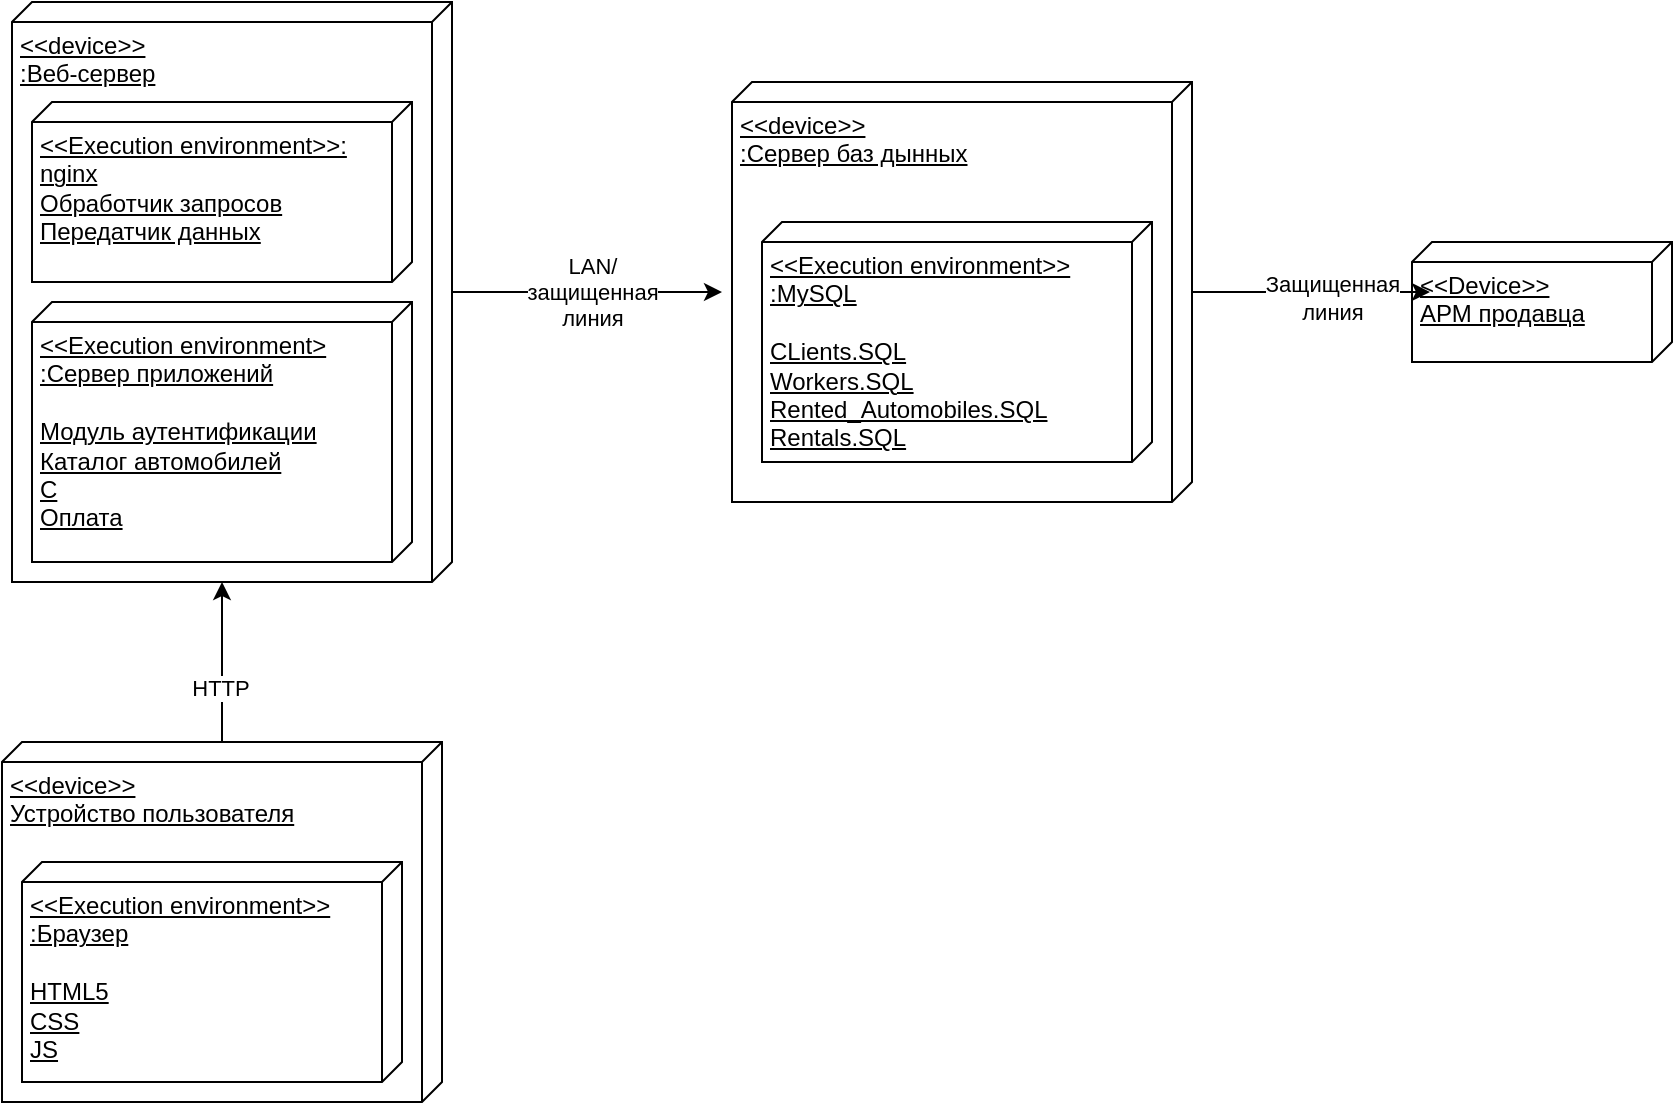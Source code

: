 <mxfile version="27.1.3">
  <diagram name="Страница — 1" id="jsUq0gen0O-brnGz4zO4">
    <mxGraphModel dx="1209" dy="568" grid="1" gridSize="10" guides="1" tooltips="1" connect="1" arrows="1" fold="1" page="1" pageScale="1" pageWidth="827" pageHeight="1169" math="0" shadow="0">
      <root>
        <mxCell id="0" />
        <mxCell id="1" parent="0" />
        <mxCell id="PY19tu6KOM3bZWnWFCzy-1" value="&amp;lt;&amp;lt;device&amp;gt;&amp;gt;&lt;br&gt;:Сервер баз дынных" style="verticalAlign=top;align=left;spacingTop=8;spacingLeft=2;spacingRight=12;shape=cube;size=10;direction=south;fontStyle=4;html=1;whiteSpace=wrap;" parent="1" vertex="1">
          <mxGeometry x="725" y="210" width="230" height="210" as="geometry" />
        </mxCell>
        <mxCell id="PY19tu6KOM3bZWnWFCzy-2" value="&lt;div&gt;&amp;lt;&amp;lt;Execution environment&amp;gt;&amp;gt;&lt;/div&gt;&lt;div&gt;:MySQL&lt;br&gt;&lt;br&gt;&lt;/div&gt;&lt;div&gt;&lt;font&gt;CLients.SQL&lt;br&gt;Workers.SQL&lt;br&gt;Rented_Automobiles.SQL&lt;/font&gt;&lt;/div&gt;&lt;div&gt;&lt;font&gt;Rentals.SQL&lt;/font&gt;&lt;/div&gt;" style="verticalAlign=top;align=left;spacingTop=8;spacingLeft=2;spacingRight=12;shape=cube;size=10;direction=south;fontStyle=4;html=1;whiteSpace=wrap;" parent="1" vertex="1">
          <mxGeometry x="740" y="280" width="195" height="120" as="geometry" />
        </mxCell>
        <mxCell id="PY19tu6KOM3bZWnWFCzy-3" value="&amp;lt;&amp;lt;device&amp;gt;&amp;gt;&lt;br&gt;&lt;div&gt;:Веб-сервер&lt;/div&gt;&lt;div&gt;&lt;br&gt;&lt;/div&gt;" style="verticalAlign=top;align=left;spacingTop=8;spacingLeft=2;spacingRight=12;shape=cube;size=10;direction=south;fontStyle=4;html=1;whiteSpace=wrap;" parent="1" vertex="1">
          <mxGeometry x="365" y="170" width="220" height="290" as="geometry" />
        </mxCell>
        <mxCell id="PY19tu6KOM3bZWnWFCzy-4" value="&amp;lt;&amp;lt;device&amp;gt;&amp;gt;&lt;br&gt;Устройство пользователя" style="verticalAlign=top;align=left;spacingTop=8;spacingLeft=2;spacingRight=12;shape=cube;size=10;direction=south;fontStyle=4;html=1;whiteSpace=wrap;" parent="1" vertex="1">
          <mxGeometry x="360" y="540" width="220" height="180" as="geometry" />
        </mxCell>
        <mxCell id="PY19tu6KOM3bZWnWFCzy-5" value="&amp;lt;&amp;lt;Execution environment&amp;gt;&amp;gt;&lt;br&gt;&lt;div&gt;:Браузер&lt;br&gt;&lt;br&gt;HTML5&lt;/div&gt;&lt;div&gt;CSS&lt;/div&gt;&lt;div&gt;JS&lt;/div&gt;&lt;div&gt;&lt;br&gt;&lt;/div&gt;" style="verticalAlign=top;align=left;spacingTop=8;spacingLeft=2;spacingRight=12;shape=cube;size=10;direction=south;fontStyle=4;html=1;whiteSpace=wrap;" parent="1" vertex="1">
          <mxGeometry x="370" y="600" width="190" height="110" as="geometry" />
        </mxCell>
        <mxCell id="PY19tu6KOM3bZWnWFCzy-6" value="&amp;lt;&amp;lt;Execution environment&amp;gt;&lt;br&gt;&lt;div&gt;:Сервер приложений&lt;/div&gt;&lt;div&gt;&lt;br&gt;&lt;/div&gt;&lt;div&gt;Модуль аутентификации&lt;br&gt;Каталог автомобилей&lt;br&gt;С&lt;br&gt;Оплата&lt;/div&gt;&lt;div&gt;&lt;br&gt;&lt;/div&gt;" style="verticalAlign=top;align=left;spacingTop=8;spacingLeft=2;spacingRight=12;shape=cube;size=10;direction=south;fontStyle=4;html=1;whiteSpace=wrap;" parent="1" vertex="1">
          <mxGeometry x="375" y="320" width="190" height="130" as="geometry" />
        </mxCell>
        <mxCell id="PY19tu6KOM3bZWnWFCzy-7" value="&lt;div&gt;&amp;lt;&amp;lt;Execution environment&amp;gt;&amp;gt;:&lt;/div&gt;&lt;div&gt;nginx&lt;br&gt;Обработчик запросов&lt;br&gt;Передатчик данных&lt;/div&gt;" style="verticalAlign=top;align=left;spacingTop=8;spacingLeft=2;spacingRight=12;shape=cube;size=10;direction=south;fontStyle=4;html=1;whiteSpace=wrap;" parent="1" vertex="1">
          <mxGeometry x="375" y="220" width="190" height="90" as="geometry" />
        </mxCell>
        <mxCell id="PY19tu6KOM3bZWnWFCzy-8" value="&amp;lt;&amp;lt;Device&amp;gt;&amp;gt;&lt;br&gt;АРМ продавца" style="verticalAlign=top;align=left;spacingTop=8;spacingLeft=2;spacingRight=12;shape=cube;size=10;direction=south;fontStyle=4;html=1;whiteSpace=wrap;" parent="1" vertex="1">
          <mxGeometry x="1065" y="290" width="130" height="60" as="geometry" />
        </mxCell>
        <mxCell id="PY19tu6KOM3bZWnWFCzy-9" style="edgeStyle=orthogonalEdgeStyle;rounded=0;orthogonalLoop=1;jettySize=auto;html=1;entryX=0;entryY=0;entryDx=290;entryDy=115;entryPerimeter=0;" parent="1" source="PY19tu6KOM3bZWnWFCzy-4" target="PY19tu6KOM3bZWnWFCzy-3" edge="1">
          <mxGeometry relative="1" as="geometry" />
        </mxCell>
        <mxCell id="PY19tu6KOM3bZWnWFCzy-10" value="HTTP" style="edgeLabel;html=1;align=center;verticalAlign=middle;resizable=0;points=[];" parent="PY19tu6KOM3bZWnWFCzy-9" vertex="1" connectable="0">
          <mxGeometry x="-0.325" y="1" relative="1" as="geometry">
            <mxPoint as="offset" />
          </mxGeometry>
        </mxCell>
        <mxCell id="PY19tu6KOM3bZWnWFCzy-11" style="edgeStyle=orthogonalEdgeStyle;rounded=0;orthogonalLoop=1;jettySize=auto;html=1;" parent="1" source="PY19tu6KOM3bZWnWFCzy-3" edge="1">
          <mxGeometry relative="1" as="geometry">
            <mxPoint x="720" y="315" as="targetPoint" />
          </mxGeometry>
        </mxCell>
        <mxCell id="PY19tu6KOM3bZWnWFCzy-12" value="&lt;div&gt;LAN/&lt;/div&gt;&lt;div&gt;защищенная&lt;/div&gt;&lt;div&gt;линия&lt;/div&gt;" style="edgeLabel;html=1;align=center;verticalAlign=middle;resizable=0;points=[];" parent="PY19tu6KOM3bZWnWFCzy-11" vertex="1" connectable="0">
          <mxGeometry x="0.041" y="1" relative="1" as="geometry">
            <mxPoint as="offset" />
          </mxGeometry>
        </mxCell>
        <mxCell id="PY19tu6KOM3bZWnWFCzy-13" style="edgeStyle=orthogonalEdgeStyle;rounded=0;orthogonalLoop=1;jettySize=auto;html=1;entryX=0.417;entryY=0.931;entryDx=0;entryDy=0;entryPerimeter=0;" parent="1" source="PY19tu6KOM3bZWnWFCzy-1" target="PY19tu6KOM3bZWnWFCzy-8" edge="1">
          <mxGeometry relative="1" as="geometry" />
        </mxCell>
        <mxCell id="PY19tu6KOM3bZWnWFCzy-14" value="Защищенная &lt;br&gt;линия" style="edgeLabel;html=1;align=center;verticalAlign=middle;resizable=0;points=[];" parent="PY19tu6KOM3bZWnWFCzy-13" vertex="1" connectable="0">
          <mxGeometry x="0.172" y="-3" relative="1" as="geometry">
            <mxPoint as="offset" />
          </mxGeometry>
        </mxCell>
      </root>
    </mxGraphModel>
  </diagram>
</mxfile>
